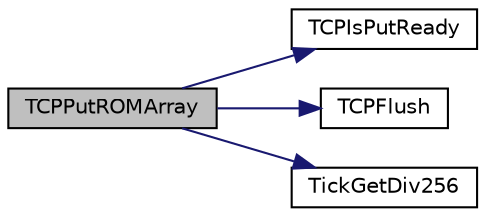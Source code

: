 digraph "TCPPutROMArray"
{
  edge [fontname="Helvetica",fontsize="10",labelfontname="Helvetica",labelfontsize="10"];
  node [fontname="Helvetica",fontsize="10",shape=record];
  rankdir="LR";
  Node1 [label="TCPPutROMArray",height=0.2,width=0.4,color="black", fillcolor="grey75", style="filled", fontcolor="black"];
  Node1 -> Node2 [color="midnightblue",fontsize="10",style="solid"];
  Node2 [label="TCPIsPutReady",height=0.2,width=0.4,color="black", fillcolor="white", style="filled",URL="$_t_c_p_8c.html#a10e1123d9bd8d1d94a6b9e10c2e8176c"];
  Node1 -> Node3 [color="midnightblue",fontsize="10",style="solid"];
  Node3 [label="TCPFlush",height=0.2,width=0.4,color="black", fillcolor="white", style="filled",URL="$_t_c_p_8c.html#a01c3ec541c50e1d0422f8b6e26e8a25b"];
  Node1 -> Node4 [color="midnightblue",fontsize="10",style="solid"];
  Node4 [label="TickGetDiv256",height=0.2,width=0.4,color="black", fillcolor="white", style="filled",URL="$_tick_8h.html#a8f71f847e48f802c831fb86c7fb8326a"];
}
